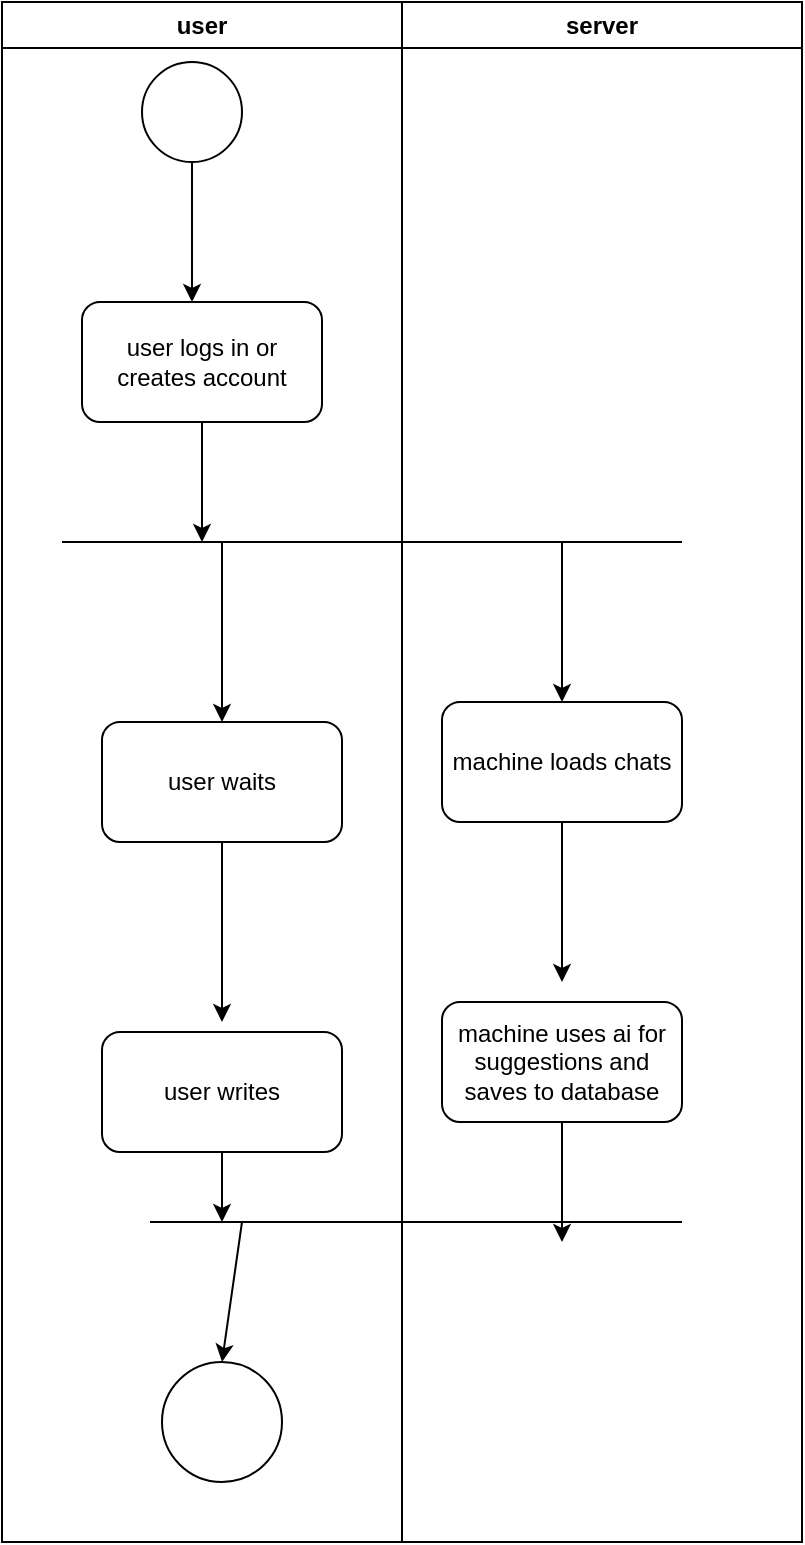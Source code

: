 <mxfile version="26.2.3">
  <diagram id="C5RBs43oDa-KdzZeNtuy" name="Page-1">
    <mxGraphModel dx="2068" dy="1187" grid="1" gridSize="10" guides="1" tooltips="1" connect="1" arrows="1" fold="1" page="1" pageScale="1" pageWidth="827" pageHeight="1169" math="0" shadow="0">
      <root>
        <mxCell id="WIyWlLk6GJQsqaUBKTNV-0" />
        <mxCell id="WIyWlLk6GJQsqaUBKTNV-1" parent="WIyWlLk6GJQsqaUBKTNV-0" />
        <mxCell id="LHmwkZIFMtt4fP4HRNVj-0" value="user" style="swimlane;whiteSpace=wrap;html=1;" vertex="1" parent="WIyWlLk6GJQsqaUBKTNV-1">
          <mxGeometry x="120" y="40" width="200" height="770" as="geometry" />
        </mxCell>
        <mxCell id="LHmwkZIFMtt4fP4HRNVj-3" style="edgeStyle=orthogonalEdgeStyle;rounded=0;orthogonalLoop=1;jettySize=auto;html=1;" edge="1" parent="LHmwkZIFMtt4fP4HRNVj-0" source="LHmwkZIFMtt4fP4HRNVj-2">
          <mxGeometry relative="1" as="geometry">
            <mxPoint x="95" y="150" as="targetPoint" />
          </mxGeometry>
        </mxCell>
        <mxCell id="LHmwkZIFMtt4fP4HRNVj-2" value="" style="ellipse;whiteSpace=wrap;html=1;aspect=fixed;" vertex="1" parent="LHmwkZIFMtt4fP4HRNVj-0">
          <mxGeometry x="70" y="30" width="50" height="50" as="geometry" />
        </mxCell>
        <mxCell id="LHmwkZIFMtt4fP4HRNVj-6" style="edgeStyle=orthogonalEdgeStyle;rounded=0;orthogonalLoop=1;jettySize=auto;html=1;" edge="1" parent="LHmwkZIFMtt4fP4HRNVj-0" source="LHmwkZIFMtt4fP4HRNVj-4">
          <mxGeometry relative="1" as="geometry">
            <mxPoint x="100" y="270" as="targetPoint" />
          </mxGeometry>
        </mxCell>
        <mxCell id="LHmwkZIFMtt4fP4HRNVj-4" value="user logs in or creates account" style="rounded=1;whiteSpace=wrap;html=1;" vertex="1" parent="LHmwkZIFMtt4fP4HRNVj-0">
          <mxGeometry x="40" y="150" width="120" height="60" as="geometry" />
        </mxCell>
        <mxCell id="LHmwkZIFMtt4fP4HRNVj-5" value="" style="endArrow=none;html=1;rounded=0;" edge="1" parent="LHmwkZIFMtt4fP4HRNVj-0">
          <mxGeometry width="50" height="50" relative="1" as="geometry">
            <mxPoint x="30" y="270" as="sourcePoint" />
            <mxPoint x="340" y="270" as="targetPoint" />
          </mxGeometry>
        </mxCell>
        <mxCell id="LHmwkZIFMtt4fP4HRNVj-7" value="" style="endArrow=classic;html=1;rounded=0;" edge="1" parent="LHmwkZIFMtt4fP4HRNVj-0">
          <mxGeometry width="50" height="50" relative="1" as="geometry">
            <mxPoint x="110" y="270" as="sourcePoint" />
            <mxPoint x="110" y="360" as="targetPoint" />
          </mxGeometry>
        </mxCell>
        <mxCell id="LHmwkZIFMtt4fP4HRNVj-13" style="edgeStyle=orthogonalEdgeStyle;rounded=0;orthogonalLoop=1;jettySize=auto;html=1;" edge="1" parent="LHmwkZIFMtt4fP4HRNVj-0" source="LHmwkZIFMtt4fP4HRNVj-9">
          <mxGeometry relative="1" as="geometry">
            <mxPoint x="110" y="510" as="targetPoint" />
          </mxGeometry>
        </mxCell>
        <mxCell id="LHmwkZIFMtt4fP4HRNVj-9" value="user waits" style="rounded=1;whiteSpace=wrap;html=1;" vertex="1" parent="LHmwkZIFMtt4fP4HRNVj-0">
          <mxGeometry x="50" y="360" width="120" height="60" as="geometry" />
        </mxCell>
        <mxCell id="LHmwkZIFMtt4fP4HRNVj-14" value="user writes" style="rounded=1;whiteSpace=wrap;html=1;" vertex="1" parent="LHmwkZIFMtt4fP4HRNVj-0">
          <mxGeometry x="50" y="515" width="120" height="60" as="geometry" />
        </mxCell>
        <mxCell id="LHmwkZIFMtt4fP4HRNVj-17" value="" style="ellipse;whiteSpace=wrap;html=1;aspect=fixed;" vertex="1" parent="LHmwkZIFMtt4fP4HRNVj-0">
          <mxGeometry x="80" y="680" width="60" height="60" as="geometry" />
        </mxCell>
        <mxCell id="LHmwkZIFMtt4fP4HRNVj-18" value="" style="endArrow=classic;html=1;rounded=0;entryX=0.5;entryY=0;entryDx=0;entryDy=0;" edge="1" parent="LHmwkZIFMtt4fP4HRNVj-0" target="LHmwkZIFMtt4fP4HRNVj-17">
          <mxGeometry width="50" height="50" relative="1" as="geometry">
            <mxPoint x="120" y="610" as="sourcePoint" />
            <mxPoint x="130" y="650" as="targetPoint" />
          </mxGeometry>
        </mxCell>
        <mxCell id="LHmwkZIFMtt4fP4HRNVj-1" value="server" style="swimlane;whiteSpace=wrap;html=1;startSize=23;" vertex="1" parent="WIyWlLk6GJQsqaUBKTNV-1">
          <mxGeometry x="320" y="40" width="200" height="770" as="geometry" />
        </mxCell>
        <mxCell id="LHmwkZIFMtt4fP4HRNVj-8" value="" style="endArrow=classic;html=1;rounded=0;" edge="1" parent="LHmwkZIFMtt4fP4HRNVj-1">
          <mxGeometry width="50" height="50" relative="1" as="geometry">
            <mxPoint x="80" y="270" as="sourcePoint" />
            <mxPoint x="80" y="350" as="targetPoint" />
          </mxGeometry>
        </mxCell>
        <mxCell id="LHmwkZIFMtt4fP4HRNVj-11" style="edgeStyle=orthogonalEdgeStyle;rounded=0;orthogonalLoop=1;jettySize=auto;html=1;" edge="1" parent="LHmwkZIFMtt4fP4HRNVj-1" source="LHmwkZIFMtt4fP4HRNVj-10">
          <mxGeometry relative="1" as="geometry">
            <mxPoint x="80" y="490" as="targetPoint" />
          </mxGeometry>
        </mxCell>
        <mxCell id="LHmwkZIFMtt4fP4HRNVj-10" value="machine loads chats" style="rounded=1;whiteSpace=wrap;html=1;" vertex="1" parent="LHmwkZIFMtt4fP4HRNVj-1">
          <mxGeometry x="20" y="350" width="120" height="60" as="geometry" />
        </mxCell>
        <mxCell id="LHmwkZIFMtt4fP4HRNVj-12" value="machine uses ai for suggestions and saves to database" style="rounded=1;whiteSpace=wrap;html=1;" vertex="1" parent="LHmwkZIFMtt4fP4HRNVj-1">
          <mxGeometry x="20" y="500" width="120" height="60" as="geometry" />
        </mxCell>
        <mxCell id="LHmwkZIFMtt4fP4HRNVj-15" value="" style="endArrow=none;html=1;rounded=0;" edge="1" parent="LHmwkZIFMtt4fP4HRNVj-1">
          <mxGeometry width="50" height="50" relative="1" as="geometry">
            <mxPoint x="-126" y="610" as="sourcePoint" />
            <mxPoint x="140" y="610" as="targetPoint" />
          </mxGeometry>
        </mxCell>
        <mxCell id="LHmwkZIFMtt4fP4HRNVj-19" value="" style="endArrow=classic;html=1;rounded=0;exitX=0.5;exitY=1;exitDx=0;exitDy=0;" edge="1" parent="LHmwkZIFMtt4fP4HRNVj-1" source="LHmwkZIFMtt4fP4HRNVj-12">
          <mxGeometry width="50" height="50" relative="1" as="geometry">
            <mxPoint x="60" y="630" as="sourcePoint" />
            <mxPoint x="80" y="620" as="targetPoint" />
          </mxGeometry>
        </mxCell>
        <mxCell id="LHmwkZIFMtt4fP4HRNVj-16" value="" style="endArrow=classic;html=1;rounded=0;exitX=0.5;exitY=1;exitDx=0;exitDy=0;" edge="1" parent="WIyWlLk6GJQsqaUBKTNV-1" source="LHmwkZIFMtt4fP4HRNVj-14">
          <mxGeometry width="50" height="50" relative="1" as="geometry">
            <mxPoint x="40" y="760" as="sourcePoint" />
            <mxPoint x="230" y="650" as="targetPoint" />
          </mxGeometry>
        </mxCell>
      </root>
    </mxGraphModel>
  </diagram>
</mxfile>
